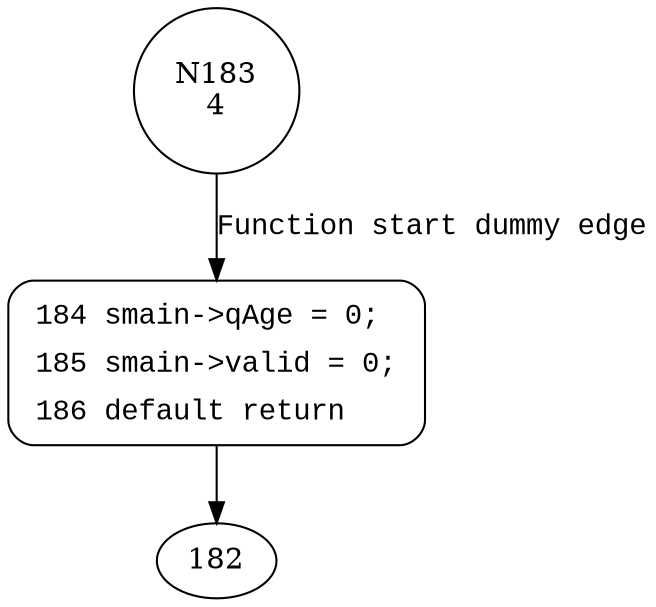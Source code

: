 digraph initial_main {
183 [shape="circle" label="N183\n4"]
184 [shape="circle" label="N184\n3"]
184 [style="filled,bold" penwidth="1" fillcolor="white" fontname="Courier New" shape="Mrecord" label=<<table border="0" cellborder="0" cellpadding="3" bgcolor="white"><tr><td align="right">184</td><td align="left">smain-&gt;qAge = 0;</td></tr><tr><td align="right">185</td><td align="left">smain-&gt;valid = 0;</td></tr><tr><td align="right">186</td><td align="left">default return</td></tr></table>>]
184 -> 182[label=""]
183 -> 184 [label="Function start dummy edge" fontname="Courier New"]
}